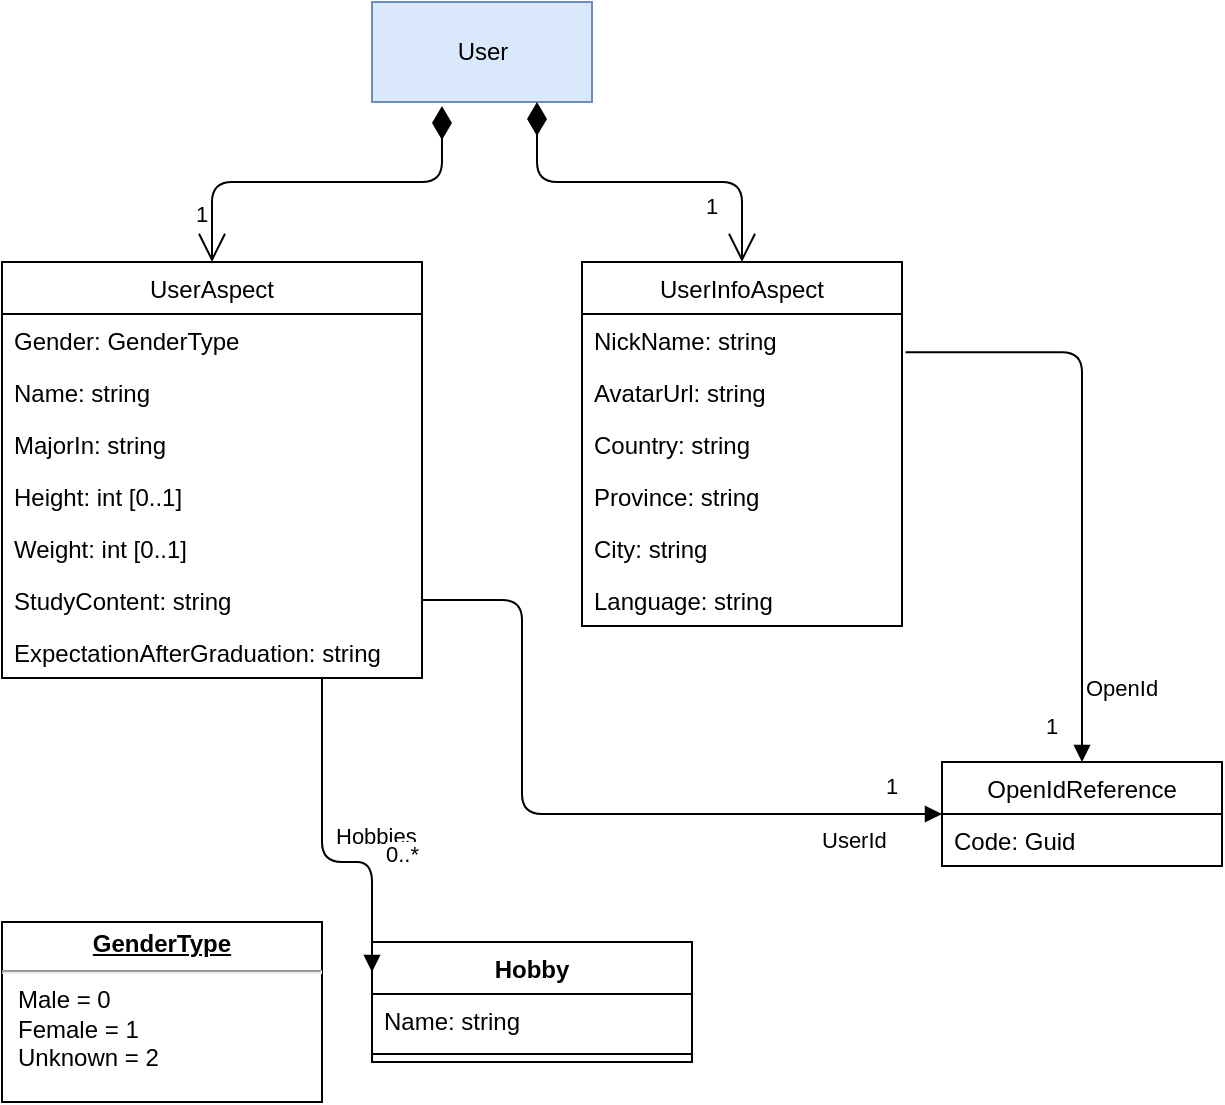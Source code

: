 <mxfile version="14.0.1" type="device"><diagram id="CFM7a1wdrYNkswvL0pL4" name="Page-1"><mxGraphModel dx="920" dy="831" grid="1" gridSize="10" guides="1" tooltips="1" connect="1" arrows="1" fold="1" page="1" pageScale="1" pageWidth="850" pageHeight="1100" math="0" shadow="0"><root><mxCell id="0"/><mxCell id="1" parent="0"/><mxCell id="_iI49-e51Ne6NiSMeqP3-1" value="UserAspect" style="swimlane;fontStyle=0;childLayout=stackLayout;horizontal=1;startSize=26;fillColor=none;horizontalStack=0;resizeParent=1;resizeParentMax=0;resizeLast=0;collapsible=1;marginBottom=0;" parent="1" vertex="1"><mxGeometry x="90" y="300" width="210" height="208" as="geometry"/></mxCell><mxCell id="_iI49-e51Ne6NiSMeqP3-3" value="Gender: GenderType" style="text;strokeColor=none;fillColor=none;align=left;verticalAlign=top;spacingLeft=4;spacingRight=4;overflow=hidden;rotatable=0;points=[[0,0.5],[1,0.5]];portConstraint=eastwest;" parent="_iI49-e51Ne6NiSMeqP3-1" vertex="1"><mxGeometry y="26" width="210" height="26" as="geometry"/></mxCell><mxCell id="_iI49-e51Ne6NiSMeqP3-4" value="Name: string" style="text;strokeColor=none;fillColor=none;align=left;verticalAlign=top;spacingLeft=4;spacingRight=4;overflow=hidden;rotatable=0;points=[[0,0.5],[1,0.5]];portConstraint=eastwest;" parent="_iI49-e51Ne6NiSMeqP3-1" vertex="1"><mxGeometry y="52" width="210" height="26" as="geometry"/></mxCell><mxCell id="_iI49-e51Ne6NiSMeqP3-7" value="MajorIn: string" style="text;strokeColor=none;fillColor=none;align=left;verticalAlign=top;spacingLeft=4;spacingRight=4;overflow=hidden;rotatable=0;points=[[0,0.5],[1,0.5]];portConstraint=eastwest;" parent="_iI49-e51Ne6NiSMeqP3-1" vertex="1"><mxGeometry y="78" width="210" height="26" as="geometry"/></mxCell><mxCell id="_iI49-e51Ne6NiSMeqP3-8" value="Height: int [0..1]" style="text;strokeColor=none;fillColor=none;align=left;verticalAlign=top;spacingLeft=4;spacingRight=4;overflow=hidden;rotatable=0;points=[[0,0.5],[1,0.5]];portConstraint=eastwest;" parent="_iI49-e51Ne6NiSMeqP3-1" vertex="1"><mxGeometry y="104" width="210" height="26" as="geometry"/></mxCell><mxCell id="_iI49-e51Ne6NiSMeqP3-9" value="Weight: int [0..1]" style="text;strokeColor=none;fillColor=none;align=left;verticalAlign=top;spacingLeft=4;spacingRight=4;overflow=hidden;rotatable=0;points=[[0,0.5],[1,0.5]];portConstraint=eastwest;" parent="_iI49-e51Ne6NiSMeqP3-1" vertex="1"><mxGeometry y="130" width="210" height="26" as="geometry"/></mxCell><mxCell id="_iI49-e51Ne6NiSMeqP3-11" value="StudyContent: string" style="text;strokeColor=none;fillColor=none;align=left;verticalAlign=top;spacingLeft=4;spacingRight=4;overflow=hidden;rotatable=0;points=[[0,0.5],[1,0.5]];portConstraint=eastwest;" parent="_iI49-e51Ne6NiSMeqP3-1" vertex="1"><mxGeometry y="156" width="210" height="26" as="geometry"/></mxCell><mxCell id="_iI49-e51Ne6NiSMeqP3-12" value="ExpectationAfterGraduation: string" style="text;strokeColor=none;fillColor=none;align=left;verticalAlign=top;spacingLeft=4;spacingRight=4;overflow=hidden;rotatable=0;points=[[0,0.5],[1,0.5]];portConstraint=eastwest;" parent="_iI49-e51Ne6NiSMeqP3-1" vertex="1"><mxGeometry y="182" width="210" height="26" as="geometry"/></mxCell><mxCell id="_iI49-e51Ne6NiSMeqP3-5" value="User" style="html=1;fillColor=#dae8fc;strokeColor=#6c8ebf;" parent="1" vertex="1"><mxGeometry x="275" y="170" width="110" height="50" as="geometry"/></mxCell><mxCell id="_iI49-e51Ne6NiSMeqP3-6" value="1" style="endArrow=open;html=1;endSize=12;startArrow=diamondThin;startSize=14;startFill=1;edgeStyle=orthogonalEdgeStyle;align=left;verticalAlign=bottom;exitX=0.318;exitY=1.04;exitDx=0;exitDy=0;exitPerimeter=0;" parent="1" source="_iI49-e51Ne6NiSMeqP3-5" target="_iI49-e51Ne6NiSMeqP3-1" edge="1"><mxGeometry x="0.849" y="-10" relative="1" as="geometry"><mxPoint x="300" y="390" as="sourcePoint"/><mxPoint x="460" y="390" as="targetPoint"/><mxPoint as="offset"/></mxGeometry></mxCell><mxCell id="_iI49-e51Ne6NiSMeqP3-13" value="UserInfoAspect" style="swimlane;fontStyle=0;childLayout=stackLayout;horizontal=1;startSize=26;fillColor=none;horizontalStack=0;resizeParent=1;resizeParentMax=0;resizeLast=0;collapsible=1;marginBottom=0;" parent="1" vertex="1"><mxGeometry x="380" y="300" width="160" height="182" as="geometry"/></mxCell><mxCell id="b2QVwLfSQ_2U8SoXfNFX-1" value="NickName: string" style="text;strokeColor=none;fillColor=none;align=left;verticalAlign=top;spacingLeft=4;spacingRight=4;overflow=hidden;rotatable=0;points=[[0,0.5],[1,0.5]];portConstraint=eastwest;" parent="_iI49-e51Ne6NiSMeqP3-13" vertex="1"><mxGeometry y="26" width="160" height="26" as="geometry"/></mxCell><mxCell id="_iI49-e51Ne6NiSMeqP3-15" value="AvatarUrl: string" style="text;strokeColor=none;fillColor=none;align=left;verticalAlign=top;spacingLeft=4;spacingRight=4;overflow=hidden;rotatable=0;points=[[0,0.5],[1,0.5]];portConstraint=eastwest;" parent="_iI49-e51Ne6NiSMeqP3-13" vertex="1"><mxGeometry y="52" width="160" height="26" as="geometry"/></mxCell><mxCell id="_iI49-e51Ne6NiSMeqP3-16" value="Country: string" style="text;strokeColor=none;fillColor=none;align=left;verticalAlign=top;spacingLeft=4;spacingRight=4;overflow=hidden;rotatable=0;points=[[0,0.5],[1,0.5]];portConstraint=eastwest;" parent="_iI49-e51Ne6NiSMeqP3-13" vertex="1"><mxGeometry y="78" width="160" height="26" as="geometry"/></mxCell><mxCell id="_iI49-e51Ne6NiSMeqP3-18" value="Province: string" style="text;strokeColor=none;fillColor=none;align=left;verticalAlign=top;spacingLeft=4;spacingRight=4;overflow=hidden;rotatable=0;points=[[0,0.5],[1,0.5]];portConstraint=eastwest;" parent="_iI49-e51Ne6NiSMeqP3-13" vertex="1"><mxGeometry y="104" width="160" height="26" as="geometry"/></mxCell><mxCell id="_iI49-e51Ne6NiSMeqP3-19" value="City: string" style="text;strokeColor=none;fillColor=none;align=left;verticalAlign=top;spacingLeft=4;spacingRight=4;overflow=hidden;rotatable=0;points=[[0,0.5],[1,0.5]];portConstraint=eastwest;" parent="_iI49-e51Ne6NiSMeqP3-13" vertex="1"><mxGeometry y="130" width="160" height="26" as="geometry"/></mxCell><mxCell id="_iI49-e51Ne6NiSMeqP3-20" value="Language: string" style="text;strokeColor=none;fillColor=none;align=left;verticalAlign=top;spacingLeft=4;spacingRight=4;overflow=hidden;rotatable=0;points=[[0,0.5],[1,0.5]];portConstraint=eastwest;" parent="_iI49-e51Ne6NiSMeqP3-13" vertex="1"><mxGeometry y="156" width="160" height="26" as="geometry"/></mxCell><mxCell id="_iI49-e51Ne6NiSMeqP3-21" value="1" style="endArrow=open;html=1;endSize=12;startArrow=diamondThin;startSize=14;startFill=1;edgeStyle=orthogonalEdgeStyle;align=left;verticalAlign=bottom;entryX=0.5;entryY=0;entryDx=0;entryDy=0;exitX=0.75;exitY=1;exitDx=0;exitDy=0;" parent="1" source="_iI49-e51Ne6NiSMeqP3-5" target="_iI49-e51Ne6NiSMeqP3-13" edge="1"><mxGeometry x="0.781" y="-20" relative="1" as="geometry"><mxPoint x="300" y="390" as="sourcePoint"/><mxPoint x="460" y="390" as="targetPoint"/><mxPoint y="1" as="offset"/></mxGeometry></mxCell><mxCell id="zLXd5xN2YuyRCL05urfE-1" value="Hobby" style="swimlane;fontStyle=1;align=center;verticalAlign=top;childLayout=stackLayout;horizontal=1;startSize=26;horizontalStack=0;resizeParent=1;resizeParentMax=0;resizeLast=0;collapsible=1;marginBottom=0;" parent="1" vertex="1"><mxGeometry x="275" y="640" width="160" height="60" as="geometry"/></mxCell><mxCell id="zLXd5xN2YuyRCL05urfE-2" value="Name: string" style="text;strokeColor=none;fillColor=none;align=left;verticalAlign=top;spacingLeft=4;spacingRight=4;overflow=hidden;rotatable=0;points=[[0,0.5],[1,0.5]];portConstraint=eastwest;" parent="zLXd5xN2YuyRCL05urfE-1" vertex="1"><mxGeometry y="26" width="160" height="26" as="geometry"/></mxCell><mxCell id="zLXd5xN2YuyRCL05urfE-3" value="" style="line;strokeWidth=1;fillColor=none;align=left;verticalAlign=middle;spacingTop=-1;spacingLeft=3;spacingRight=3;rotatable=0;labelPosition=right;points=[];portConstraint=eastwest;" parent="zLXd5xN2YuyRCL05urfE-1" vertex="1"><mxGeometry y="52" width="160" height="8" as="geometry"/></mxCell><mxCell id="zLXd5xN2YuyRCL05urfE-5" value="Hobbies" style="endArrow=block;endFill=1;html=1;edgeStyle=orthogonalEdgeStyle;align=left;verticalAlign=top;entryX=0;entryY=0.25;entryDx=0;entryDy=0;" parent="1" target="zLXd5xN2YuyRCL05urfE-1" edge="1" source="_iI49-e51Ne6NiSMeqP3-1"><mxGeometry x="-0.231" y="5" relative="1" as="geometry"><mxPoint x="300" y="495" as="sourcePoint"/><mxPoint x="440" y="560" as="targetPoint"/><mxPoint as="offset"/><Array as="points"><mxPoint x="250" y="600"/><mxPoint x="275" y="600"/></Array></mxGeometry></mxCell><mxCell id="zLXd5xN2YuyRCL05urfE-6" value="0..*" style="edgeLabel;resizable=0;html=1;align=left;verticalAlign=bottom;" parent="zLXd5xN2YuyRCL05urfE-5" connectable="0" vertex="1"><mxGeometry x="-1" relative="1" as="geometry"><mxPoint x="29.94" y="96" as="offset"/></mxGeometry></mxCell><mxCell id="b2QVwLfSQ_2U8SoXfNFX-2" value="&lt;p style=&quot;margin: 0px ; margin-top: 4px ; text-align: center ; text-decoration: underline&quot;&gt;&lt;b&gt;GenderType&lt;/b&gt;&lt;/p&gt;&lt;hr&gt;&lt;p style=&quot;margin: 0px ; margin-left: 8px&quot;&gt;Male = 0&lt;br&gt;Female = 1&lt;br&gt;Unknown = 2&lt;/p&gt;" style="verticalAlign=top;align=left;overflow=fill;fontSize=12;fontFamily=Helvetica;html=1;" parent="1" vertex="1"><mxGeometry x="90" y="630" width="160" height="90" as="geometry"/></mxCell><mxCell id="3J0XvEDtuYE-5DnjrFwC-7" value="OpenIdReference" style="swimlane;fontStyle=0;childLayout=stackLayout;horizontal=1;startSize=26;fillColor=none;horizontalStack=0;resizeParent=1;resizeParentMax=0;resizeLast=0;collapsible=1;marginBottom=0;" vertex="1" parent="1"><mxGeometry x="560" y="550" width="140" height="52" as="geometry"><mxRectangle x="490" y="550" width="130" height="26" as="alternateBounds"/></mxGeometry></mxCell><mxCell id="3J0XvEDtuYE-5DnjrFwC-8" value="Code: Guid" style="text;strokeColor=none;fillColor=none;align=left;verticalAlign=top;spacingLeft=4;spacingRight=4;overflow=hidden;rotatable=0;points=[[0,0.5],[1,0.5]];portConstraint=eastwest;" vertex="1" parent="3J0XvEDtuYE-5DnjrFwC-7"><mxGeometry y="26" width="140" height="26" as="geometry"/></mxCell><mxCell id="3J0XvEDtuYE-5DnjrFwC-11" value="UserId" style="endArrow=block;endFill=1;html=1;edgeStyle=orthogonalEdgeStyle;align=left;verticalAlign=top;" edge="1" parent="1" source="_iI49-e51Ne6NiSMeqP3-11" target="3J0XvEDtuYE-5DnjrFwC-7"><mxGeometry x="0.663" relative="1" as="geometry"><mxPoint x="330" y="540" as="sourcePoint"/><mxPoint x="490" y="540" as="targetPoint"/><Array as="points"><mxPoint x="350" y="469"/><mxPoint x="350" y="576"/></Array><mxPoint as="offset"/></mxGeometry></mxCell><mxCell id="3J0XvEDtuYE-5DnjrFwC-12" value="1" style="edgeLabel;resizable=0;html=1;align=left;verticalAlign=bottom;" connectable="0" vertex="1" parent="3J0XvEDtuYE-5DnjrFwC-11"><mxGeometry x="-1" relative="1" as="geometry"><mxPoint x="230" y="101.03" as="offset"/></mxGeometry></mxCell><mxCell id="3J0XvEDtuYE-5DnjrFwC-14" value="OpenId" style="endArrow=block;endFill=1;html=1;edgeStyle=orthogonalEdgeStyle;align=left;verticalAlign=top;exitX=1.011;exitY=0.735;exitDx=0;exitDy=0;exitPerimeter=0;entryX=0.5;entryY=0;entryDx=0;entryDy=0;" edge="1" parent="1" target="3J0XvEDtuYE-5DnjrFwC-7"><mxGeometry x="0.663" relative="1" as="geometry"><mxPoint x="541.76" y="345.11" as="sourcePoint"/><mxPoint x="500" y="586" as="targetPoint"/><Array as="points"><mxPoint x="630" y="345"/></Array><mxPoint as="offset"/></mxGeometry></mxCell><mxCell id="3J0XvEDtuYE-5DnjrFwC-15" value="1" style="edgeLabel;resizable=0;html=1;align=left;verticalAlign=bottom;" connectable="0" vertex="1" parent="3J0XvEDtuYE-5DnjrFwC-14"><mxGeometry x="-1" relative="1" as="geometry"><mxPoint x="68.24" y="194.89" as="offset"/></mxGeometry></mxCell></root></mxGraphModel></diagram></mxfile>